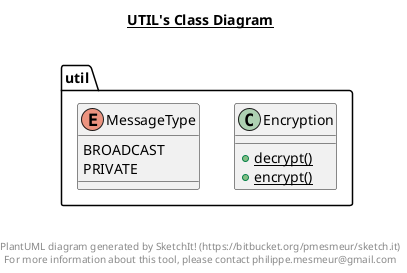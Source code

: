 @startuml

title __UTIL's Class Diagram__\n

  namespace util {
    class util.Encryption {
        {static} + decrypt()
        {static} + encrypt()
    }
  }
  

  namespace util {
    enum MessageType {
      BROADCAST
      PRIVATE
    }
  }
  



right footer


PlantUML diagram generated by SketchIt! (https://bitbucket.org/pmesmeur/sketch.it)
For more information about this tool, please contact philippe.mesmeur@gmail.com
endfooter

@enduml
